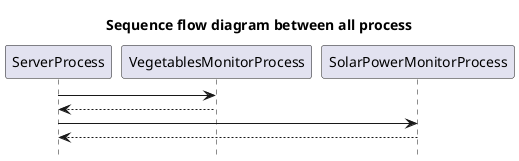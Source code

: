 @startuml
title Sequence flow diagram between all process
hide footbox

participant "ServerProcess" as Server
participant "VegetablesMonitorProcess" as VegetablesMonitor
participant "SolarPowerMonitorProcess" as SolarPowerMonitor

Server -> VegetablesMonitor
Server <-- VegetablesMonitor

Server -> SolarPowerMonitor
Server <-- SolarPowerMonitor
@enduml


